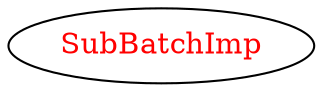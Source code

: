 digraph dependencyGraph {
 concentrate=true;
 ranksep="2.0";
 rankdir="LR"; 
 splines="ortho";
"SubBatchImp" [fontcolor="red"];
}